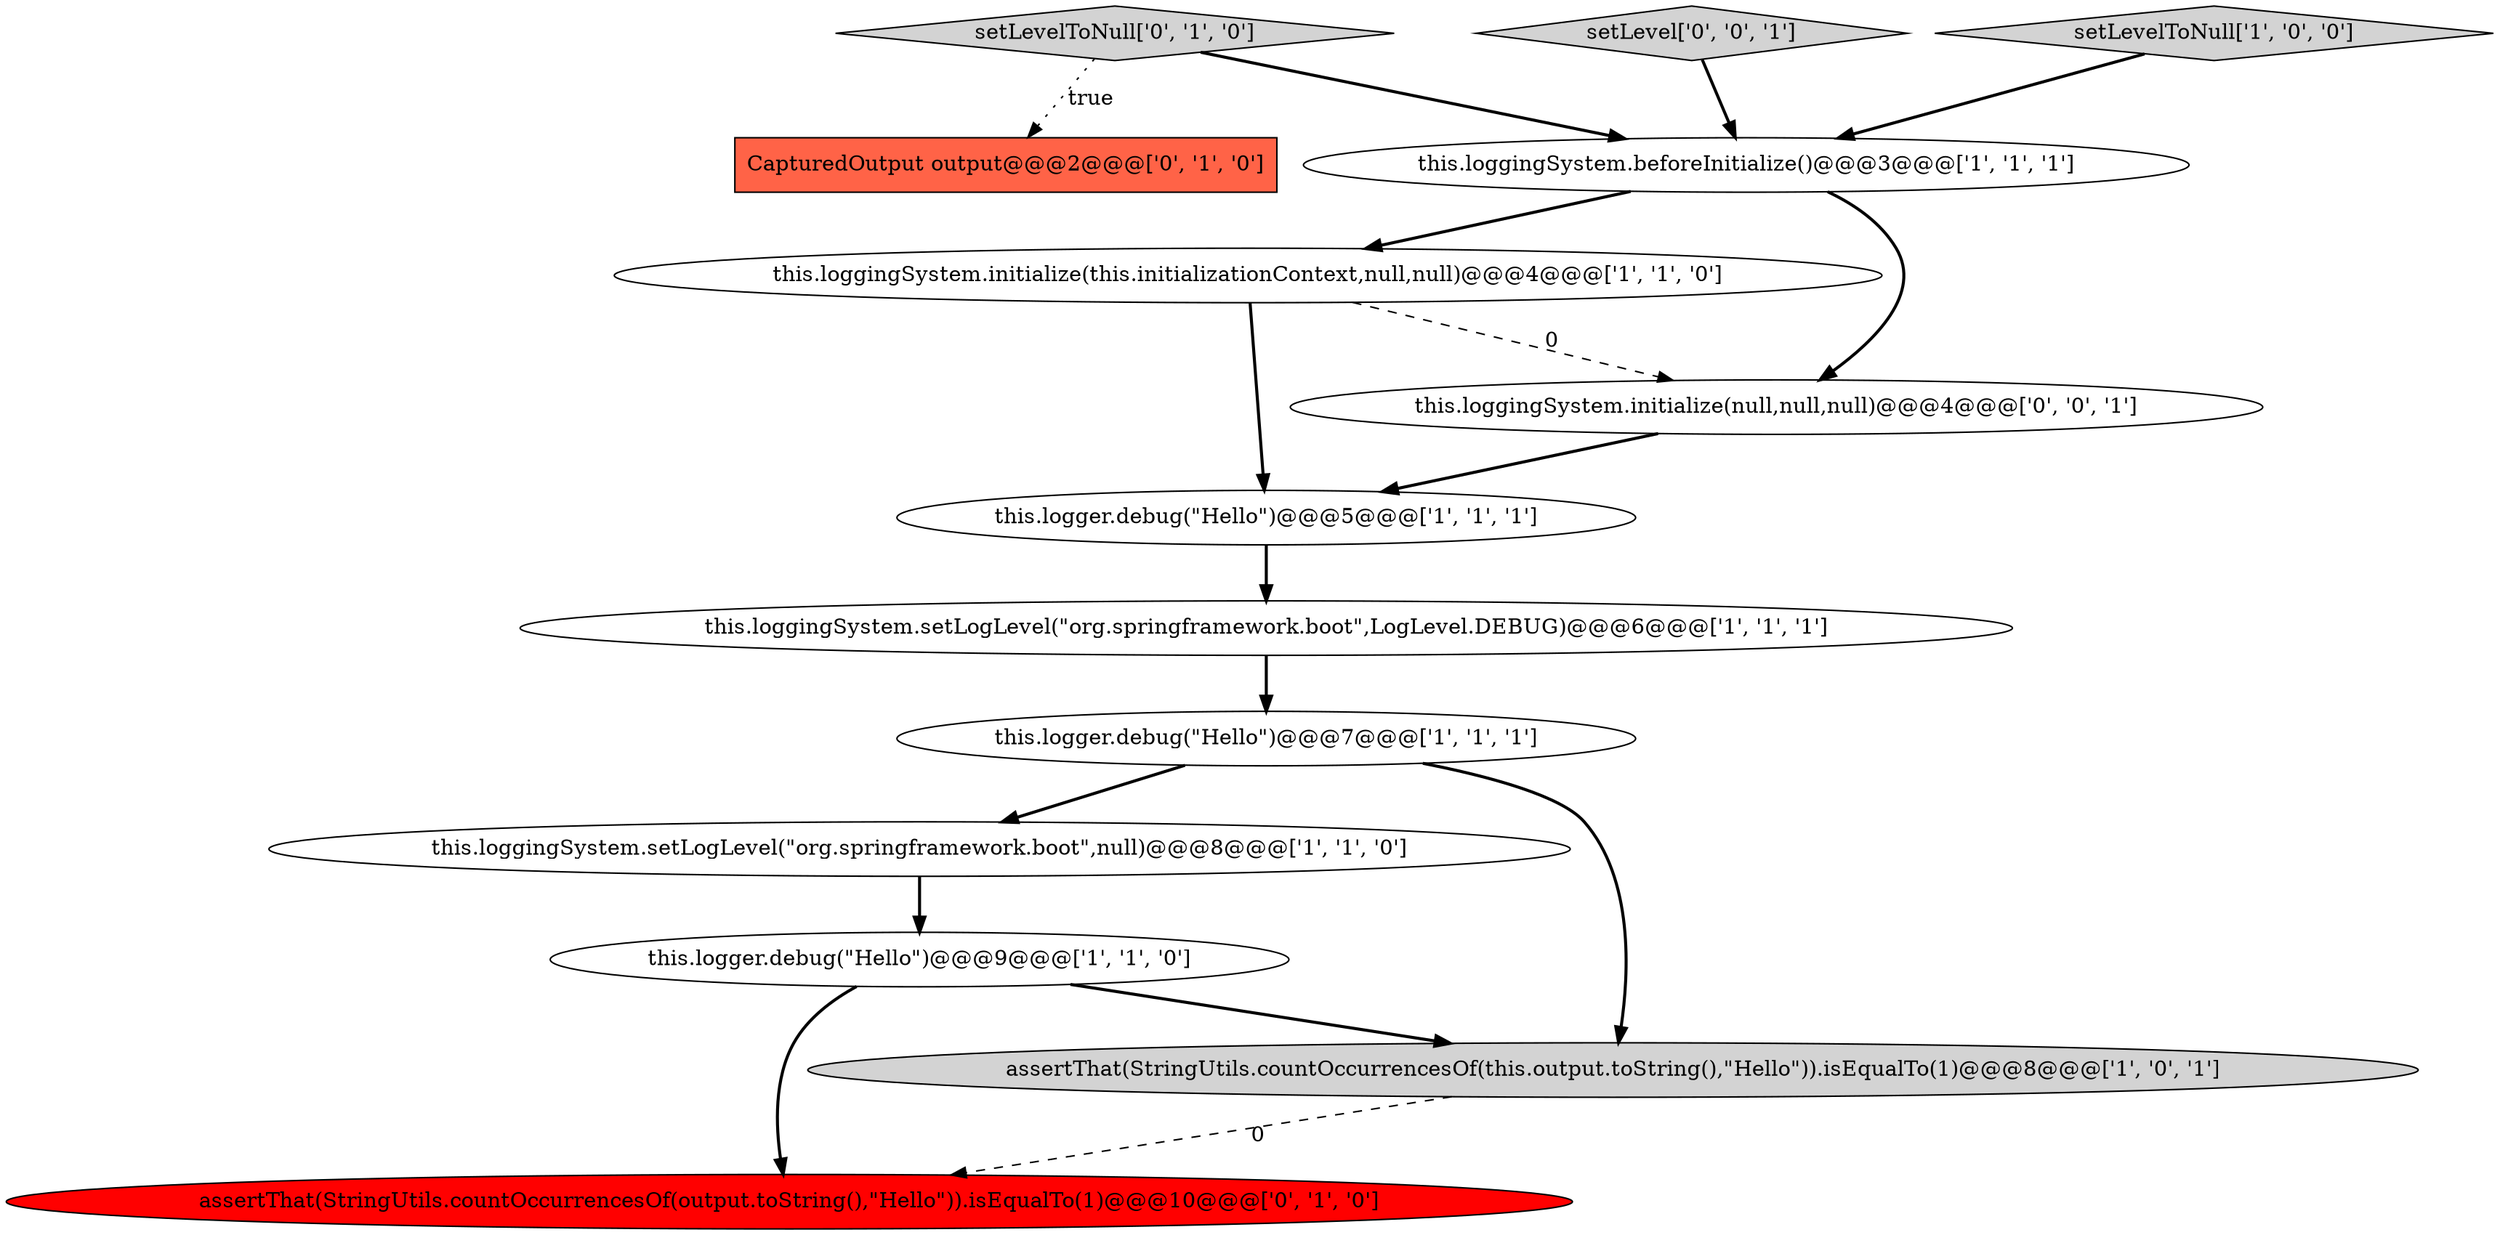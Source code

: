 digraph {
2 [style = filled, label = "this.loggingSystem.beforeInitialize()@@@3@@@['1', '1', '1']", fillcolor = white, shape = ellipse image = "AAA0AAABBB1BBB"];
7 [style = filled, label = "this.logger.debug(\"Hello\")@@@9@@@['1', '1', '0']", fillcolor = white, shape = ellipse image = "AAA0AAABBB1BBB"];
3 [style = filled, label = "this.logger.debug(\"Hello\")@@@5@@@['1', '1', '1']", fillcolor = white, shape = ellipse image = "AAA0AAABBB1BBB"];
10 [style = filled, label = "setLevelToNull['0', '1', '0']", fillcolor = lightgray, shape = diamond image = "AAA0AAABBB2BBB"];
0 [style = filled, label = "this.loggingSystem.initialize(this.initializationContext,null,null)@@@4@@@['1', '1', '0']", fillcolor = white, shape = ellipse image = "AAA0AAABBB1BBB"];
6 [style = filled, label = "this.loggingSystem.setLogLevel(\"org.springframework.boot\",null)@@@8@@@['1', '1', '0']", fillcolor = white, shape = ellipse image = "AAA0AAABBB1BBB"];
1 [style = filled, label = "this.logger.debug(\"Hello\")@@@7@@@['1', '1', '1']", fillcolor = white, shape = ellipse image = "AAA0AAABBB1BBB"];
13 [style = filled, label = "setLevel['0', '0', '1']", fillcolor = lightgray, shape = diamond image = "AAA0AAABBB3BBB"];
8 [style = filled, label = "setLevelToNull['1', '0', '0']", fillcolor = lightgray, shape = diamond image = "AAA0AAABBB1BBB"];
11 [style = filled, label = "CapturedOutput output@@@2@@@['0', '1', '0']", fillcolor = tomato, shape = box image = "AAA1AAABBB2BBB"];
12 [style = filled, label = "this.loggingSystem.initialize(null,null,null)@@@4@@@['0', '0', '1']", fillcolor = white, shape = ellipse image = "AAA0AAABBB3BBB"];
5 [style = filled, label = "assertThat(StringUtils.countOccurrencesOf(this.output.toString(),\"Hello\")).isEqualTo(1)@@@8@@@['1', '0', '1']", fillcolor = lightgray, shape = ellipse image = "AAA0AAABBB1BBB"];
9 [style = filled, label = "assertThat(StringUtils.countOccurrencesOf(output.toString(),\"Hello\")).isEqualTo(1)@@@10@@@['0', '1', '0']", fillcolor = red, shape = ellipse image = "AAA1AAABBB2BBB"];
4 [style = filled, label = "this.loggingSystem.setLogLevel(\"org.springframework.boot\",LogLevel.DEBUG)@@@6@@@['1', '1', '1']", fillcolor = white, shape = ellipse image = "AAA0AAABBB1BBB"];
1->5 [style = bold, label=""];
0->3 [style = bold, label=""];
7->9 [style = bold, label=""];
5->9 [style = dashed, label="0"];
10->2 [style = bold, label=""];
4->1 [style = bold, label=""];
2->0 [style = bold, label=""];
1->6 [style = bold, label=""];
7->5 [style = bold, label=""];
12->3 [style = bold, label=""];
0->12 [style = dashed, label="0"];
6->7 [style = bold, label=""];
8->2 [style = bold, label=""];
10->11 [style = dotted, label="true"];
3->4 [style = bold, label=""];
2->12 [style = bold, label=""];
13->2 [style = bold, label=""];
}
